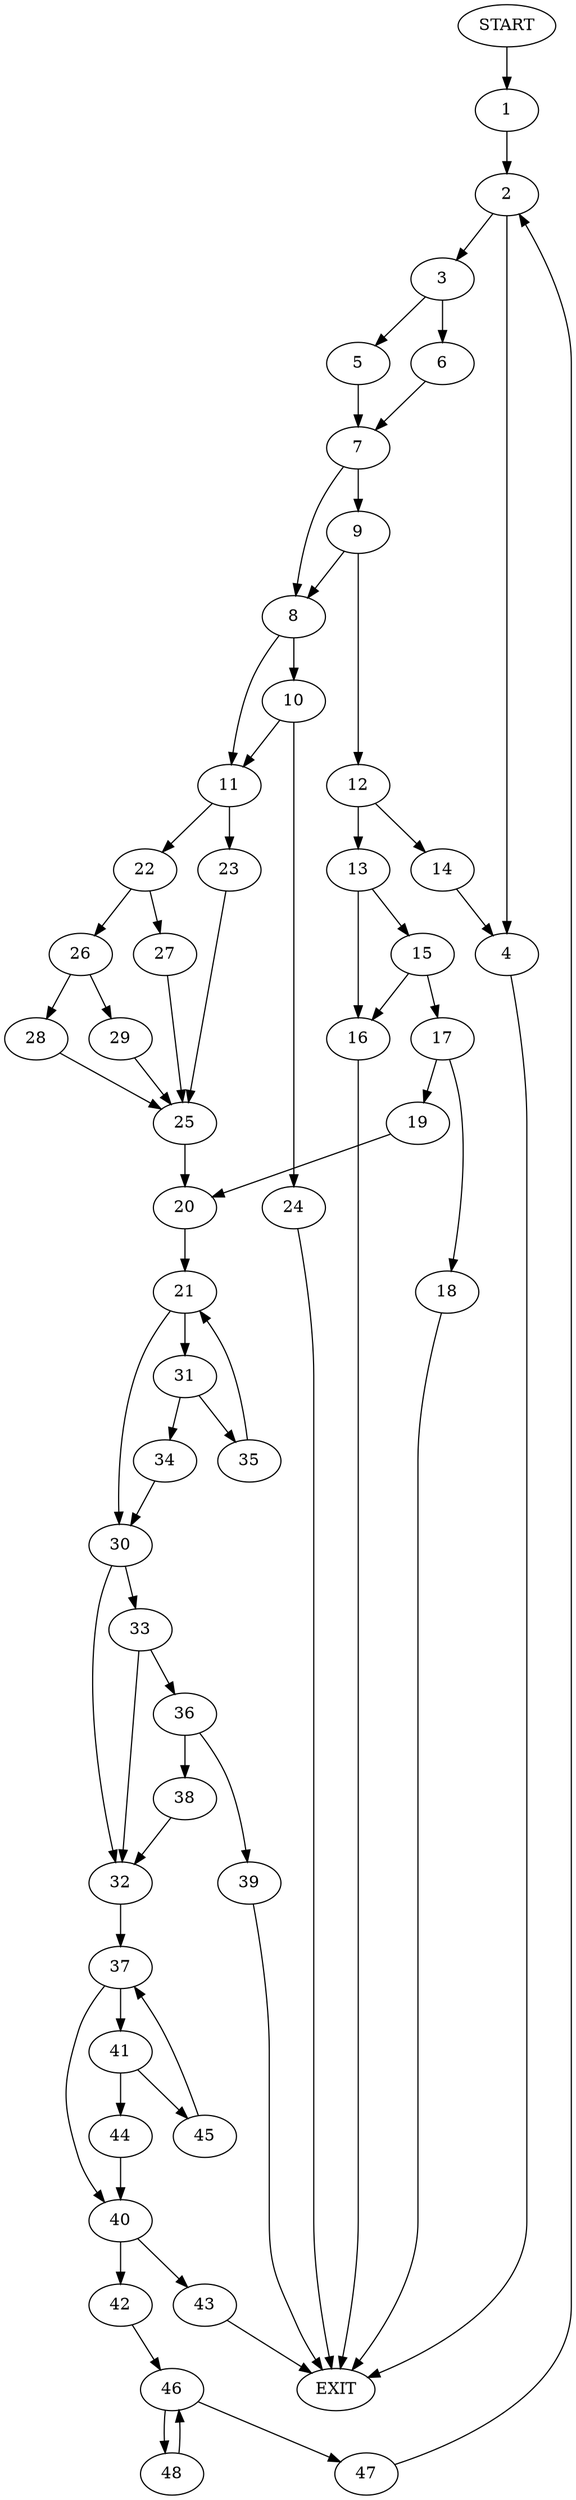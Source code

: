 digraph {
0 [label="START"]
49 [label="EXIT"]
0 -> 1
1 -> 2
2 -> 3
2 -> 4
3 -> 5
3 -> 6
4 -> 49
5 -> 7
6 -> 7
7 -> 8
7 -> 9
8 -> 10
8 -> 11
9 -> 8
9 -> 12
12 -> 13
12 -> 14
14 -> 4
13 -> 15
13 -> 16
16 -> 49
15 -> 16
15 -> 17
17 -> 18
17 -> 19
18 -> 49
19 -> 20
20 -> 21
11 -> 22
11 -> 23
10 -> 24
10 -> 11
24 -> 49
23 -> 25
22 -> 26
22 -> 27
25 -> 20
26 -> 28
26 -> 29
27 -> 25
29 -> 25
28 -> 25
21 -> 30
21 -> 31
30 -> 32
30 -> 33
31 -> 34
31 -> 35
35 -> 21
34 -> 30
33 -> 32
33 -> 36
32 -> 37
36 -> 38
36 -> 39
39 -> 49
38 -> 32
37 -> 40
37 -> 41
40 -> 42
40 -> 43
41 -> 44
41 -> 45
45 -> 37
44 -> 40
42 -> 46
43 -> 49
46 -> 47
46 -> 48
48 -> 46
47 -> 2
}
